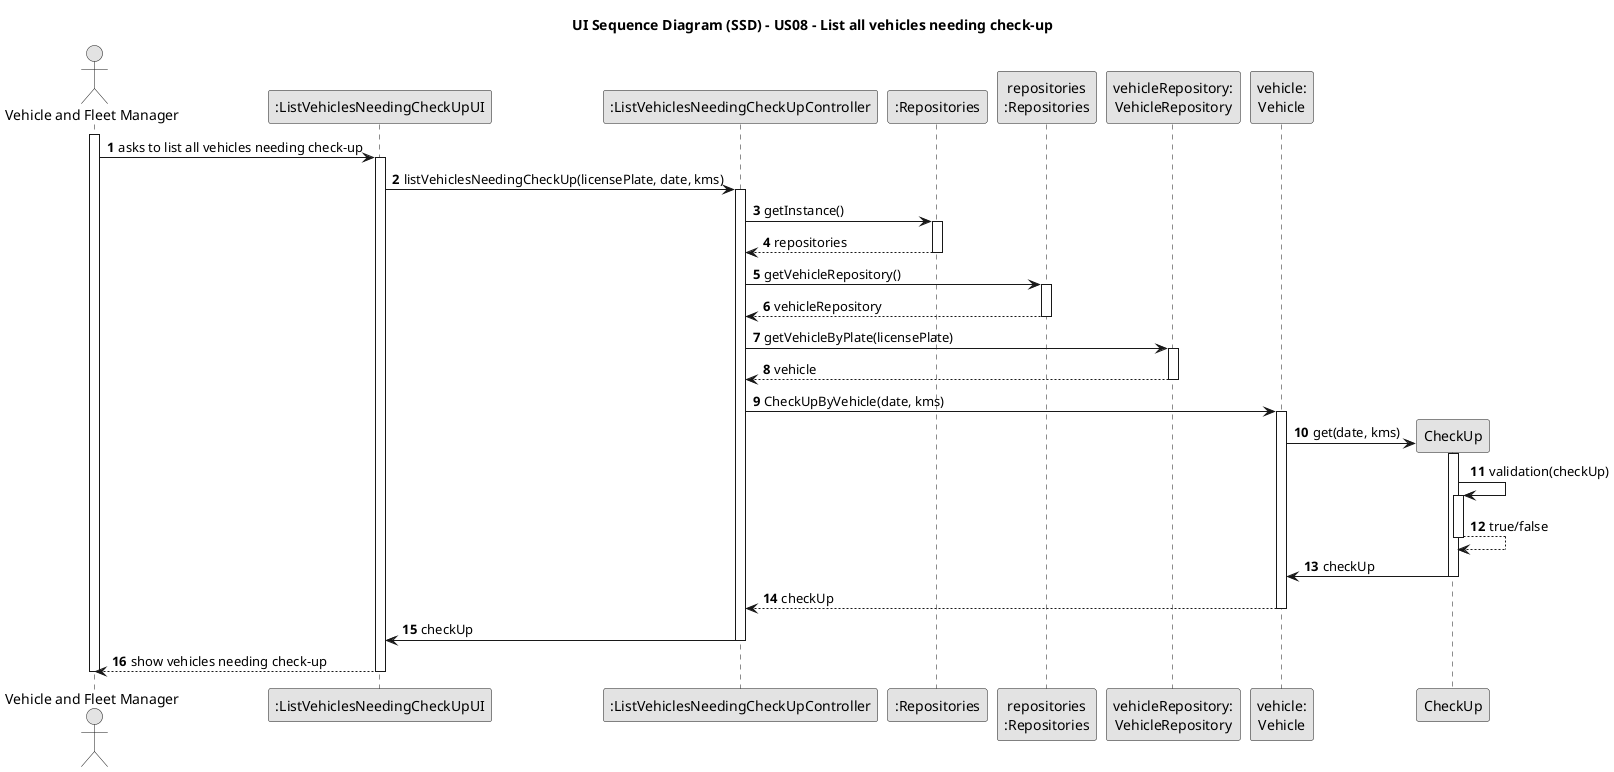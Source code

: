 @startuml
skinparam monochrome true
skinparam packageStyle rectangle
skinparam shadowing false

autonumber
title UI Sequence Diagram (SSD) - US08 - List all vehicles needing check-up
'hide footbox
actor "Vehicle and Fleet Manager" as VFM
participant ":ListVehiclesNeedingCheckUpUI" as UI
participant ":ListVehiclesNeedingCheckUpController" as CTRL
participant ":Repositories" as RepositorySingleton
participant "repositories\n:Repositories" as PLAT
participant "vehicleRepository:\nVehicleRepository" as VehicleRepository
participant "vehicle:\nVehicle" as Vehicle
participant "CheckUp" as CheckUp

activate VFM

                VFM -> UI : asks to list all vehicles needing check-up
                activate UI

                UI -> CTRL : listVehiclesNeedingCheckUp(licensePlate, date, kms)
                activate CTRL

                CTRL -> RepositorySingleton :getInstance()
                activate RepositorySingleton

                RepositorySingleton --> CTRL : repositories
                deactivate RepositorySingleton

                CTRL -> PLAT : getVehicleRepository()
                activate PLAT

                PLAT --> CTRL : vehicleRepository
                deactivate PLAT

                CTRL -> VehicleRepository : getVehicleByPlate(licensePlate)
                activate VehicleRepository

                VehicleRepository --> CTRL : vehicle
                deactivate VehicleRepository

                CTRL -> Vehicle : CheckUpByVehicle(date, kms)
                activate Vehicle

                Vehicle -> CheckUp** : get(date, kms)
                activate CheckUp

                CheckUp -> CheckUp : validation(checkUp)
                activate CheckUp

                CheckUp -->CheckUp : true/false
                deactivate CheckUp

                CheckUp -> Vehicle : checkUp
                deactivate CheckUp


                Vehicle --> CTRL : checkUp
                deactivate Vehicle

                CTRL -> UI : checkUp

                deactivate CTRL

                UI --> VFM : show vehicles needing check-up
                deactivate UI


deactivate VFM

@enduml